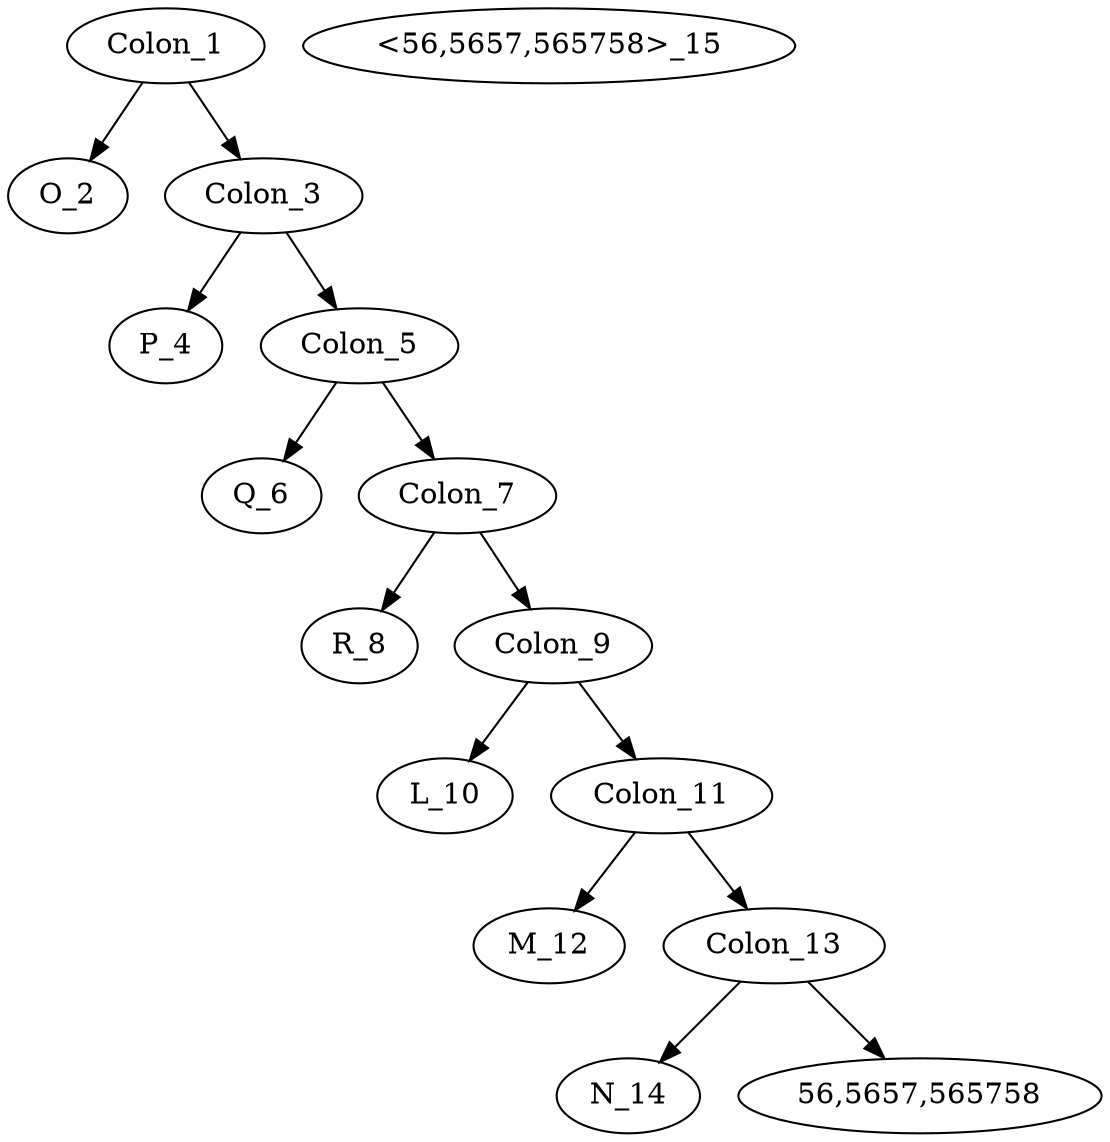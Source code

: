 digraph G {
Colon_1 [label="Colon_1"];
Colon_1 -> O_2;
O_2 [label="O_2"];
Colon_1 -> Colon_3;
Colon_3 [label="Colon_3"];
Colon_3 -> P_4;
P_4 [label="P_4"];
Colon_3 -> Colon_5;
Colon_5 [label="Colon_5"];
Colon_5 -> Q_6;
Q_6 [label="Q_6"];
Colon_5 -> Colon_7;
Colon_7 [label="Colon_7"];
Colon_7 -> R_8;
R_8 [label="R_8"];
Colon_7 -> Colon_9;
Colon_9 [label="Colon_9"];
Colon_9 -> L_10;
L_10 [label="L_10"];
Colon_9 -> Colon_11;
Colon_11 [label="Colon_11"];
Colon_11 -> M_12;
M_12 [label="M_12"];
Colon_11 -> Colon_13;
Colon_13 [label="Colon_13"];
Colon_13 -> N_14;
N_14 [label="N_14"];
Colon_13 -> <56,5657,565758>_15;
<56,5657,565758>_15 [label="<56,5657,565758>_15"];
}
